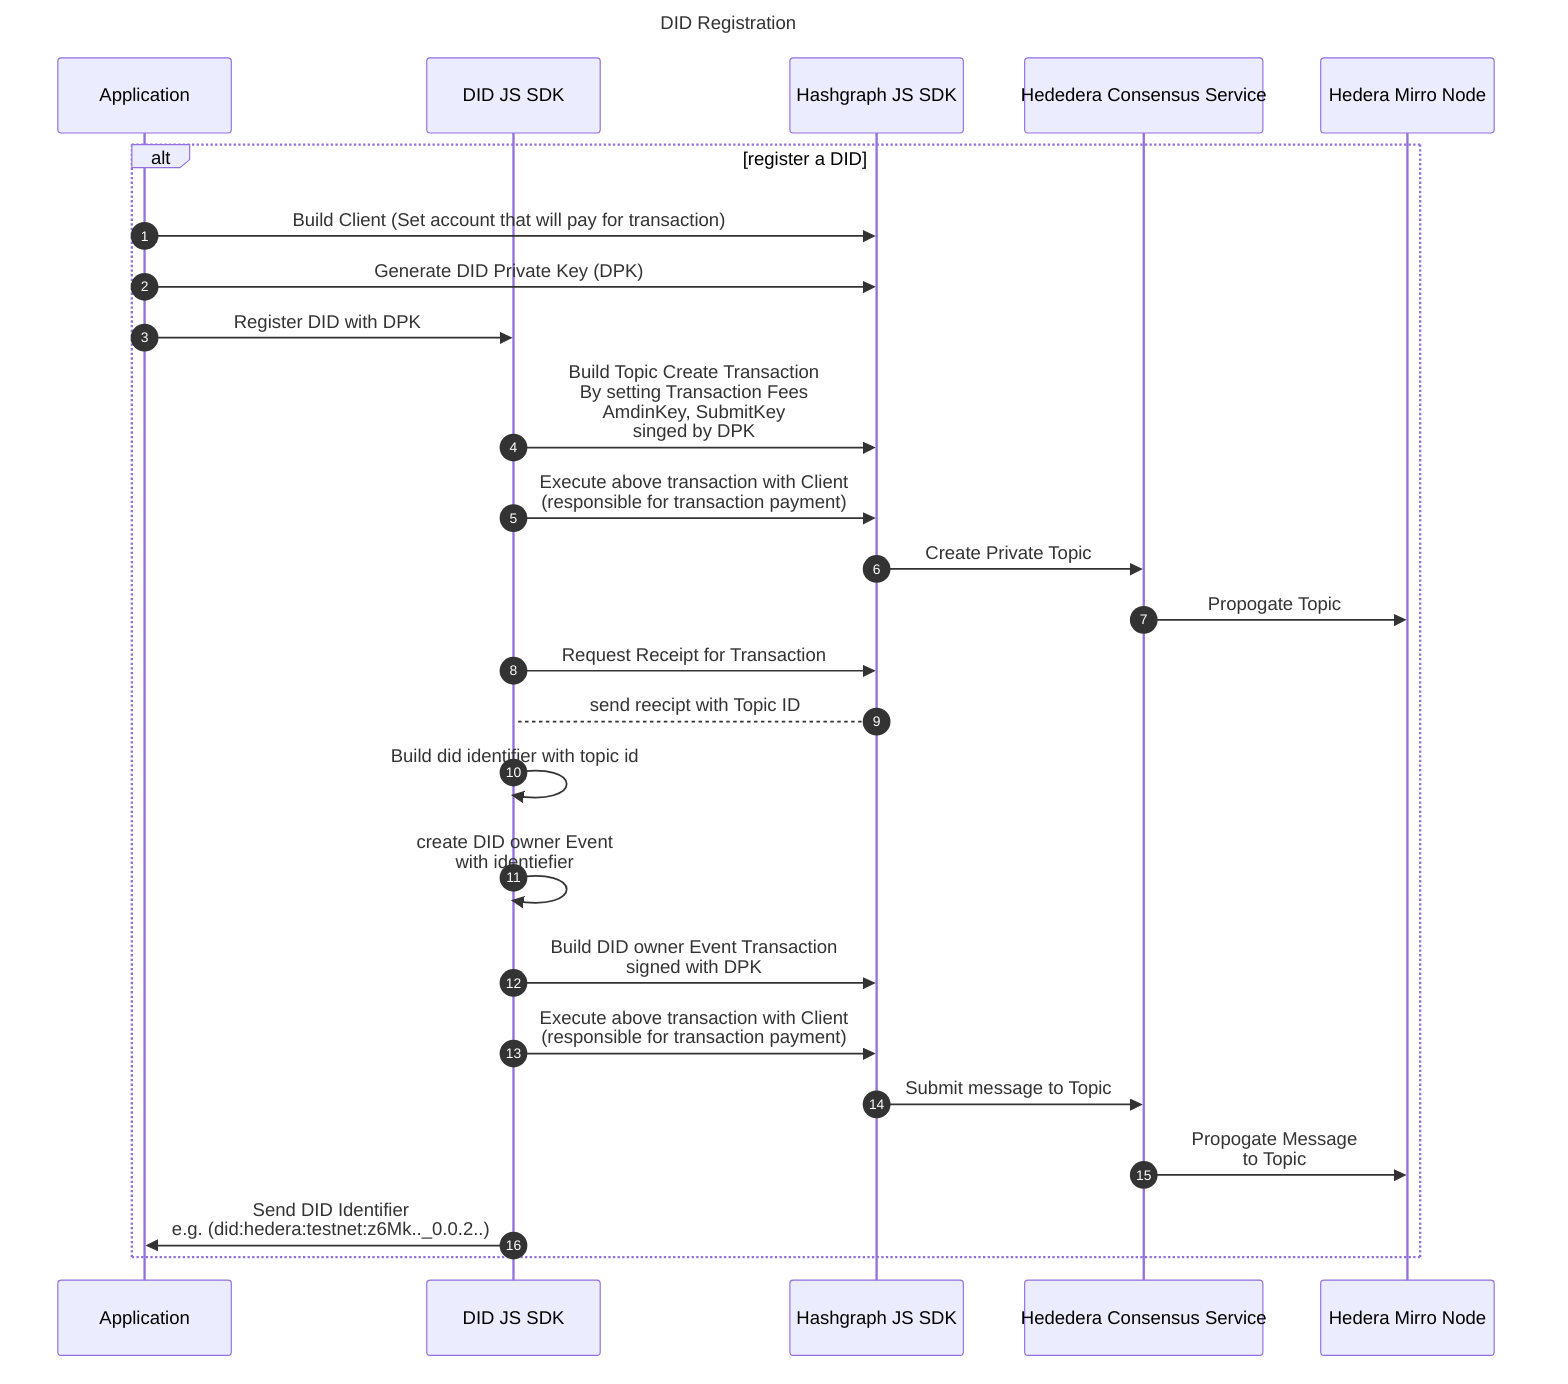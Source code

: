 sequenceDiagram
Title: DID Registration
  autonumber
  participant App as Application
  participant SDK as DID JS SDK
  participant HSDK as Hashgraph JS SDK
  participant HCS as Hededera Consensus Service
  participant HMN as Hedera Mirro Node


alt register a DID
App ->> HSDK: Build Client (Set account that will pay for transaction)
App ->> HSDK: Generate DID Private Key (DPK)
App ->> SDK: Register DID with DPK
SDK ->> HSDK: Build Topic Create Transaction <br> By setting Transaction Fees <br> AmdinKey, SubmitKey <br> singed by DPK
SDK ->> HSDK: Execute above transaction with Client <br> (responsible for transaction payment)
HSDK ->> HCS: Create Private Topic
HCS ->> HMN: Propogate Topic
SDK ->> HSDK: Request Receipt for Transaction
HSDK --> SDK: send reecipt with Topic ID
SDK ->> SDK: Build did identifier with topic id
SDK ->> SDK: create DID owner Event <br> with identiefier
SDK ->> HSDK: Build DID owner Event Transaction  <br> signed with DPK
SDK ->> HSDK: Execute above transaction with Client <br> (responsible for transaction payment)
HSDK ->> HCS: Submit message to Topic
HCS ->> HMN: Propogate Message <br> to Topic
SDK ->> App: Send DID Identifier <br> e.g. (did:hedera:testnet:z6Mk.._0.0.2..)
end